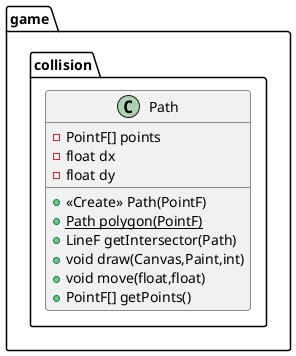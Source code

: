 @startuml
class game.collision.Path {
- PointF[] points
- float dx
- float dy
+ <<Create>> Path(PointF)
+ {static} Path polygon(PointF)
+ LineF getIntersector(Path)
+ void draw(Canvas,Paint,int)
+ void move(float,float)
+ PointF[] getPoints()
}


@enduml